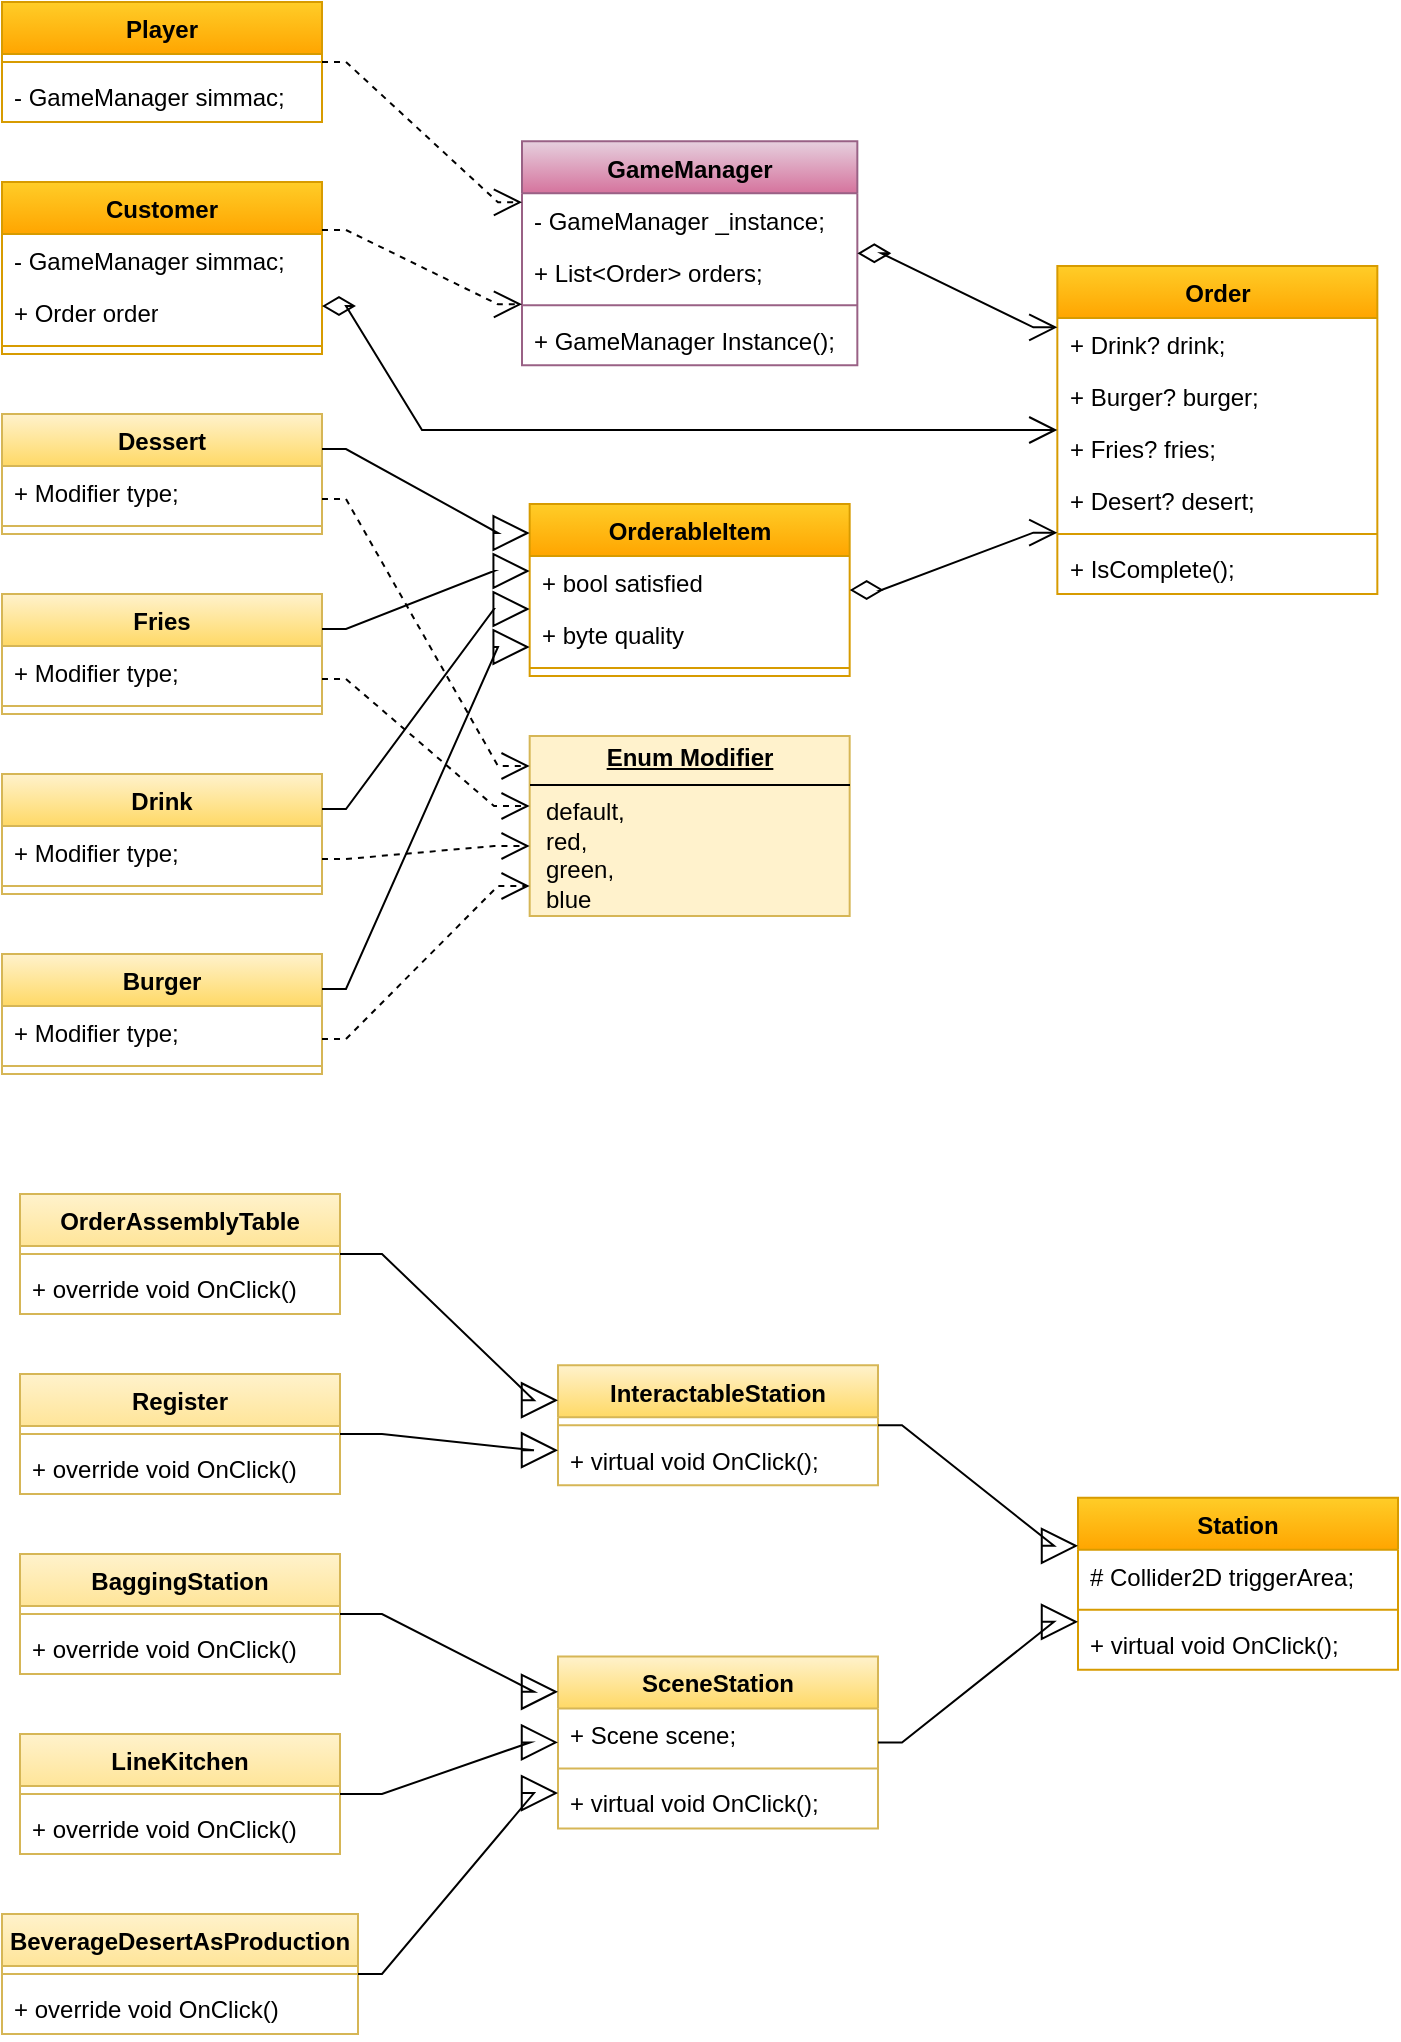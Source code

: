 <mxfile version="26.0.16" pages="2">
  <diagram id="C5RBs43oDa-KdzZeNtuy" name="Game Scene">
    <mxGraphModel dx="677" dy="1213" grid="0" gridSize="20" guides="1" tooltips="1" connect="1" arrows="1" fold="1" page="1" pageScale="1" pageWidth="1080" pageHeight="1080" background="none" math="0" shadow="0">
      <root>
        <mxCell id="WIyWlLk6GJQsqaUBKTNV-0" />
        <mxCell id="WIyWlLk6GJQsqaUBKTNV-1" parent="WIyWlLk6GJQsqaUBKTNV-0" />
        <mxCell id="aMJLBxrbG1-SDJbGeH1L-1" value="Player" style="swimlane;fontStyle=1;align=center;verticalAlign=top;childLayout=stackLayout;horizontal=1;startSize=26;horizontalStack=0;resizeParent=1;resizeParentMax=0;resizeLast=0;collapsible=1;marginBottom=0;whiteSpace=wrap;html=1;fillColor=#ffcd28;strokeColor=#d79b00;gradientColor=#ffa500;" parent="WIyWlLk6GJQsqaUBKTNV-1" vertex="1">
          <mxGeometry width="160" height="60" as="geometry">
            <mxRectangle x="300" y="190" width="69" height="26" as="alternateBounds" />
          </mxGeometry>
        </mxCell>
        <mxCell id="aMJLBxrbG1-SDJbGeH1L-3" value="" style="line;strokeWidth=1;fillColor=none;align=left;verticalAlign=middle;spacingTop=-1;spacingLeft=3;spacingRight=3;rotatable=0;labelPosition=right;points=[];portConstraint=eastwest;strokeColor=inherit;" parent="aMJLBxrbG1-SDJbGeH1L-1" vertex="1">
          <mxGeometry y="26" width="160" height="8" as="geometry" />
        </mxCell>
        <mxCell id="aMJLBxrbG1-SDJbGeH1L-4" value="- GameManager simmac;" style="text;strokeColor=none;fillColor=none;align=left;verticalAlign=top;spacingLeft=4;spacingRight=4;overflow=hidden;rotatable=0;points=[[0,0.5],[1,0.5]];portConstraint=eastwest;whiteSpace=wrap;html=1;" parent="aMJLBxrbG1-SDJbGeH1L-1" vertex="1">
          <mxGeometry y="34" width="160" height="26" as="geometry" />
        </mxCell>
        <mxCell id="aMJLBxrbG1-SDJbGeH1L-14" value="GameManager" style="swimlane;fontStyle=1;align=center;verticalAlign=top;childLayout=stackLayout;horizontal=1;startSize=26;horizontalStack=0;resizeParent=1;resizeParentMax=0;resizeLast=0;collapsible=1;marginBottom=0;whiteSpace=wrap;html=1;fillColor=#e6d0de;strokeColor=#996185;gradientColor=#d5739d;" parent="WIyWlLk6GJQsqaUBKTNV-1" vertex="1">
          <mxGeometry x="260" y="69.667" width="167.67" height="112" as="geometry" />
        </mxCell>
        <mxCell id="XLNLzphG_MzZZpPpig4K-77" value="&lt;span style=&quot;background-color: transparent; color: light-dark(rgb(0, 0, 0), rgb(255, 255, 255));&quot;&gt;- GameManager _instance;&lt;/span&gt;" style="text;strokeColor=none;fillColor=none;align=left;verticalAlign=top;spacingLeft=4;spacingRight=4;overflow=hidden;rotatable=0;points=[[0,0.5],[1,0.5]];portConstraint=eastwest;whiteSpace=wrap;html=1;" vertex="1" parent="aMJLBxrbG1-SDJbGeH1L-14">
          <mxGeometry y="26" width="167.67" height="26" as="geometry" />
        </mxCell>
        <mxCell id="aMJLBxrbG1-SDJbGeH1L-15" value="&lt;span style=&quot;background-color: transparent; color: light-dark(rgb(0, 0, 0), rgb(255, 255, 255));&quot;&gt;+ List&amp;lt;Order&amp;gt; orders;&lt;/span&gt;" style="text;strokeColor=none;fillColor=none;align=left;verticalAlign=top;spacingLeft=4;spacingRight=4;overflow=hidden;rotatable=0;points=[[0,0.5],[1,0.5]];portConstraint=eastwest;whiteSpace=wrap;html=1;" parent="aMJLBxrbG1-SDJbGeH1L-14" vertex="1">
          <mxGeometry y="52" width="167.67" height="26" as="geometry" />
        </mxCell>
        <mxCell id="aMJLBxrbG1-SDJbGeH1L-16" value="" style="line;strokeWidth=1;fillColor=none;align=left;verticalAlign=middle;spacingTop=-1;spacingLeft=3;spacingRight=3;rotatable=0;labelPosition=right;points=[];portConstraint=eastwest;strokeColor=inherit;" parent="aMJLBxrbG1-SDJbGeH1L-14" vertex="1">
          <mxGeometry y="78" width="167.67" height="8" as="geometry" />
        </mxCell>
        <mxCell id="aMJLBxrbG1-SDJbGeH1L-17" value="+ GameManager Instance();" style="text;strokeColor=none;fillColor=none;align=left;verticalAlign=top;spacingLeft=4;spacingRight=4;overflow=hidden;rotatable=0;points=[[0,0.5],[1,0.5]];portConstraint=eastwest;whiteSpace=wrap;html=1;" parent="aMJLBxrbG1-SDJbGeH1L-14" vertex="1">
          <mxGeometry y="86" width="167.67" height="26" as="geometry" />
        </mxCell>
        <mxCell id="XLNLzphG_MzZZpPpig4K-8" value="Customer" style="swimlane;fontStyle=1;align=center;verticalAlign=top;childLayout=stackLayout;horizontal=1;startSize=26;horizontalStack=0;resizeParent=1;resizeParentMax=0;resizeLast=0;collapsible=1;marginBottom=0;whiteSpace=wrap;html=1;fillColor=#ffcd28;gradientColor=#ffa500;strokeColor=#d79b00;" vertex="1" parent="WIyWlLk6GJQsqaUBKTNV-1">
          <mxGeometry y="90" width="160" height="86" as="geometry" />
        </mxCell>
        <mxCell id="XLNLzphG_MzZZpPpig4K-9" value="- GameManager simmac;" style="text;strokeColor=none;fillColor=none;align=left;verticalAlign=top;spacingLeft=4;spacingRight=4;overflow=hidden;rotatable=0;points=[[0,0.5],[1,0.5]];portConstraint=eastwest;whiteSpace=wrap;html=1;" vertex="1" parent="XLNLzphG_MzZZpPpig4K-8">
          <mxGeometry y="26" width="160" height="26" as="geometry" />
        </mxCell>
        <mxCell id="XLNLzphG_MzZZpPpig4K-15" value="+ Order order" style="text;strokeColor=none;fillColor=none;align=left;verticalAlign=top;spacingLeft=4;spacingRight=4;overflow=hidden;rotatable=0;points=[[0,0.5],[1,0.5]];portConstraint=eastwest;whiteSpace=wrap;html=1;" vertex="1" parent="XLNLzphG_MzZZpPpig4K-8">
          <mxGeometry y="52" width="160" height="26" as="geometry" />
        </mxCell>
        <mxCell id="XLNLzphG_MzZZpPpig4K-10" value="" style="line;strokeWidth=1;fillColor=none;align=left;verticalAlign=middle;spacingTop=-1;spacingLeft=3;spacingRight=3;rotatable=0;labelPosition=right;points=[];portConstraint=eastwest;strokeColor=inherit;" vertex="1" parent="XLNLzphG_MzZZpPpig4K-8">
          <mxGeometry y="78" width="160" height="8" as="geometry" />
        </mxCell>
        <mxCell id="XLNLzphG_MzZZpPpig4K-22" value="OrderableItem" style="swimlane;fontStyle=1;align=center;verticalAlign=top;childLayout=stackLayout;horizontal=1;startSize=26;horizontalStack=0;resizeParent=1;resizeParentMax=0;resizeLast=0;collapsible=1;marginBottom=0;whiteSpace=wrap;html=1;fillColor=#ffcd28;gradientColor=#ffa500;strokeColor=#d79b00;" vertex="1" parent="WIyWlLk6GJQsqaUBKTNV-1">
          <mxGeometry x="263.835" y="251" width="160" height="86" as="geometry" />
        </mxCell>
        <mxCell id="XLNLzphG_MzZZpPpig4K-23" value="+ bool satisfied" style="text;strokeColor=none;fillColor=none;align=left;verticalAlign=top;spacingLeft=4;spacingRight=4;overflow=hidden;rotatable=0;points=[[0,0.5],[1,0.5]];portConstraint=eastwest;whiteSpace=wrap;html=1;" vertex="1" parent="XLNLzphG_MzZZpPpig4K-22">
          <mxGeometry y="26" width="160" height="26" as="geometry" />
        </mxCell>
        <mxCell id="XLNLzphG_MzZZpPpig4K-26" value="+ byte quality" style="text;strokeColor=none;fillColor=none;align=left;verticalAlign=top;spacingLeft=4;spacingRight=4;overflow=hidden;rotatable=0;points=[[0,0.5],[1,0.5]];portConstraint=eastwest;whiteSpace=wrap;html=1;" vertex="1" parent="XLNLzphG_MzZZpPpig4K-22">
          <mxGeometry y="52" width="160" height="26" as="geometry" />
        </mxCell>
        <mxCell id="XLNLzphG_MzZZpPpig4K-24" value="" style="line;strokeWidth=1;fillColor=none;align=left;verticalAlign=middle;spacingTop=-1;spacingLeft=3;spacingRight=3;rotatable=0;labelPosition=right;points=[];portConstraint=eastwest;strokeColor=inherit;" vertex="1" parent="XLNLzphG_MzZZpPpig4K-22">
          <mxGeometry y="78" width="160" height="8" as="geometry" />
        </mxCell>
        <mxCell id="XLNLzphG_MzZZpPpig4K-27" value="Dessert" style="swimlane;fontStyle=1;align=center;verticalAlign=top;childLayout=stackLayout;horizontal=1;startSize=26;horizontalStack=0;resizeParent=1;resizeParentMax=0;resizeLast=0;collapsible=1;marginBottom=0;whiteSpace=wrap;html=1;fillColor=#fff2cc;strokeColor=#d6b656;gradientColor=#ffd966;" vertex="1" parent="WIyWlLk6GJQsqaUBKTNV-1">
          <mxGeometry y="206" width="160" height="60" as="geometry" />
        </mxCell>
        <mxCell id="XLNLzphG_MzZZpPpig4K-28" value="+ Modifier type;" style="text;strokeColor=none;fillColor=none;align=left;verticalAlign=top;spacingLeft=4;spacingRight=4;overflow=hidden;rotatable=0;points=[[0,0.5],[1,0.5]];portConstraint=eastwest;whiteSpace=wrap;html=1;" vertex="1" parent="XLNLzphG_MzZZpPpig4K-27">
          <mxGeometry y="26" width="160" height="26" as="geometry" />
        </mxCell>
        <mxCell id="XLNLzphG_MzZZpPpig4K-29" value="" style="line;strokeWidth=1;fillColor=none;align=left;verticalAlign=middle;spacingTop=-1;spacingLeft=3;spacingRight=3;rotatable=0;labelPosition=right;points=[];portConstraint=eastwest;strokeColor=inherit;" vertex="1" parent="XLNLzphG_MzZZpPpig4K-27">
          <mxGeometry y="52" width="160" height="8" as="geometry" />
        </mxCell>
        <mxCell id="XLNLzphG_MzZZpPpig4K-31" value="Fries" style="swimlane;fontStyle=1;align=center;verticalAlign=top;childLayout=stackLayout;horizontal=1;startSize=26;horizontalStack=0;resizeParent=1;resizeParentMax=0;resizeLast=0;collapsible=1;marginBottom=0;whiteSpace=wrap;html=1;fillColor=#fff2cc;strokeColor=#d6b656;gradientColor=#ffd966;" vertex="1" parent="WIyWlLk6GJQsqaUBKTNV-1">
          <mxGeometry y="296" width="160" height="60" as="geometry" />
        </mxCell>
        <mxCell id="XLNLzphG_MzZZpPpig4K-32" value="+ Modifier type;" style="text;strokeColor=none;fillColor=none;align=left;verticalAlign=top;spacingLeft=4;spacingRight=4;overflow=hidden;rotatable=0;points=[[0,0.5],[1,0.5]];portConstraint=eastwest;whiteSpace=wrap;html=1;" vertex="1" parent="XLNLzphG_MzZZpPpig4K-31">
          <mxGeometry y="26" width="160" height="26" as="geometry" />
        </mxCell>
        <mxCell id="XLNLzphG_MzZZpPpig4K-33" value="" style="line;strokeWidth=1;fillColor=none;align=left;verticalAlign=middle;spacingTop=-1;spacingLeft=3;spacingRight=3;rotatable=0;labelPosition=right;points=[];portConstraint=eastwest;strokeColor=inherit;" vertex="1" parent="XLNLzphG_MzZZpPpig4K-31">
          <mxGeometry y="52" width="160" height="8" as="geometry" />
        </mxCell>
        <mxCell id="XLNLzphG_MzZZpPpig4K-35" value="Drink" style="swimlane;fontStyle=1;align=center;verticalAlign=top;childLayout=stackLayout;horizontal=1;startSize=26;horizontalStack=0;resizeParent=1;resizeParentMax=0;resizeLast=0;collapsible=1;marginBottom=0;whiteSpace=wrap;html=1;fillColor=#fff2cc;strokeColor=#d6b656;gradientColor=#ffd966;" vertex="1" parent="WIyWlLk6GJQsqaUBKTNV-1">
          <mxGeometry y="386" width="160" height="60" as="geometry" />
        </mxCell>
        <mxCell id="XLNLzphG_MzZZpPpig4K-36" value="+ Modifier type;" style="text;strokeColor=none;fillColor=none;align=left;verticalAlign=top;spacingLeft=4;spacingRight=4;overflow=hidden;rotatable=0;points=[[0,0.5],[1,0.5]];portConstraint=eastwest;whiteSpace=wrap;html=1;" vertex="1" parent="XLNLzphG_MzZZpPpig4K-35">
          <mxGeometry y="26" width="160" height="26" as="geometry" />
        </mxCell>
        <mxCell id="XLNLzphG_MzZZpPpig4K-37" value="" style="line;strokeWidth=1;fillColor=none;align=left;verticalAlign=middle;spacingTop=-1;spacingLeft=3;spacingRight=3;rotatable=0;labelPosition=right;points=[];portConstraint=eastwest;strokeColor=inherit;" vertex="1" parent="XLNLzphG_MzZZpPpig4K-35">
          <mxGeometry y="52" width="160" height="8" as="geometry" />
        </mxCell>
        <mxCell id="XLNLzphG_MzZZpPpig4K-39" value="Burger" style="swimlane;fontStyle=1;align=center;verticalAlign=top;childLayout=stackLayout;horizontal=1;startSize=26;horizontalStack=0;resizeParent=1;resizeParentMax=0;resizeLast=0;collapsible=1;marginBottom=0;whiteSpace=wrap;html=1;fillColor=#fff2cc;strokeColor=#d6b656;gradientColor=#ffd966;" vertex="1" parent="WIyWlLk6GJQsqaUBKTNV-1">
          <mxGeometry y="476" width="160" height="60" as="geometry" />
        </mxCell>
        <mxCell id="XLNLzphG_MzZZpPpig4K-40" value="+ Modifier type;" style="text;strokeColor=none;fillColor=none;align=left;verticalAlign=top;spacingLeft=4;spacingRight=4;overflow=hidden;rotatable=0;points=[[0,0.5],[1,0.5]];portConstraint=eastwest;whiteSpace=wrap;html=1;" vertex="1" parent="XLNLzphG_MzZZpPpig4K-39">
          <mxGeometry y="26" width="160" height="26" as="geometry" />
        </mxCell>
        <mxCell id="XLNLzphG_MzZZpPpig4K-41" value="" style="line;strokeWidth=1;fillColor=none;align=left;verticalAlign=middle;spacingTop=-1;spacingLeft=3;spacingRight=3;rotatable=0;labelPosition=right;points=[];portConstraint=eastwest;strokeColor=inherit;" vertex="1" parent="XLNLzphG_MzZZpPpig4K-39">
          <mxGeometry y="52" width="160" height="8" as="geometry" />
        </mxCell>
        <mxCell id="XLNLzphG_MzZZpPpig4K-50" value="Order" style="swimlane;fontStyle=1;align=center;verticalAlign=top;childLayout=stackLayout;horizontal=1;startSize=26;horizontalStack=0;resizeParent=1;resizeParentMax=0;resizeLast=0;collapsible=1;marginBottom=0;whiteSpace=wrap;html=1;fillColor=#ffcd28;gradientColor=#ffa500;strokeColor=#d79b00;" vertex="1" parent="WIyWlLk6GJQsqaUBKTNV-1">
          <mxGeometry x="527.67" y="132" width="160" height="164" as="geometry" />
        </mxCell>
        <mxCell id="XLNLzphG_MzZZpPpig4K-57" value="+ Drink? drink;" style="text;strokeColor=none;fillColor=none;align=left;verticalAlign=top;spacingLeft=4;spacingRight=4;overflow=hidden;rotatable=0;points=[[0,0.5],[1,0.5]];portConstraint=eastwest;whiteSpace=wrap;html=1;" vertex="1" parent="XLNLzphG_MzZZpPpig4K-50">
          <mxGeometry y="26" width="160" height="26" as="geometry" />
        </mxCell>
        <mxCell id="XLNLzphG_MzZZpPpig4K-58" value="+ Burger? burger;" style="text;strokeColor=none;fillColor=none;align=left;verticalAlign=top;spacingLeft=4;spacingRight=4;overflow=hidden;rotatable=0;points=[[0,0.5],[1,0.5]];portConstraint=eastwest;whiteSpace=wrap;html=1;" vertex="1" parent="XLNLzphG_MzZZpPpig4K-50">
          <mxGeometry y="52" width="160" height="26" as="geometry" />
        </mxCell>
        <mxCell id="XLNLzphG_MzZZpPpig4K-59" value="+ Fries? fries;" style="text;strokeColor=none;fillColor=none;align=left;verticalAlign=top;spacingLeft=4;spacingRight=4;overflow=hidden;rotatable=0;points=[[0,0.5],[1,0.5]];portConstraint=eastwest;whiteSpace=wrap;html=1;" vertex="1" parent="XLNLzphG_MzZZpPpig4K-50">
          <mxGeometry y="78" width="160" height="26" as="geometry" />
        </mxCell>
        <mxCell id="XLNLzphG_MzZZpPpig4K-51" value="+ Desert? desert;" style="text;strokeColor=none;fillColor=none;align=left;verticalAlign=top;spacingLeft=4;spacingRight=4;overflow=hidden;rotatable=0;points=[[0,0.5],[1,0.5]];portConstraint=eastwest;whiteSpace=wrap;html=1;" vertex="1" parent="XLNLzphG_MzZZpPpig4K-50">
          <mxGeometry y="104" width="160" height="26" as="geometry" />
        </mxCell>
        <mxCell id="XLNLzphG_MzZZpPpig4K-52" value="" style="line;strokeWidth=1;fillColor=none;align=left;verticalAlign=middle;spacingTop=-1;spacingLeft=3;spacingRight=3;rotatable=0;labelPosition=right;points=[];portConstraint=eastwest;strokeColor=inherit;" vertex="1" parent="XLNLzphG_MzZZpPpig4K-50">
          <mxGeometry y="130" width="160" height="8" as="geometry" />
        </mxCell>
        <mxCell id="XLNLzphG_MzZZpPpig4K-53" value="+ IsComplete();" style="text;strokeColor=none;fillColor=none;align=left;verticalAlign=top;spacingLeft=4;spacingRight=4;overflow=hidden;rotatable=0;points=[[0,0.5],[1,0.5]];portConstraint=eastwest;whiteSpace=wrap;html=1;" vertex="1" parent="XLNLzphG_MzZZpPpig4K-50">
          <mxGeometry y="138" width="160" height="26" as="geometry" />
        </mxCell>
        <mxCell id="XLNLzphG_MzZZpPpig4K-62" value="" style="endArrow=block;endSize=16;endFill=0;html=1;rounded=0;noEdgeStyle=1;orthogonal=1;" edge="1" parent="WIyWlLk6GJQsqaUBKTNV-1" source="XLNLzphG_MzZZpPpig4K-27" target="XLNLzphG_MzZZpPpig4K-22">
          <mxGeometry width="160" relative="1" as="geometry">
            <mxPoint x="289" y="739" as="sourcePoint" />
            <mxPoint x="449" y="739" as="targetPoint" />
            <Array as="points">
              <mxPoint x="172" y="223.5" />
              <mxPoint x="248" y="265.5" />
            </Array>
          </mxGeometry>
        </mxCell>
        <mxCell id="XLNLzphG_MzZZpPpig4K-63" value="" style="endArrow=open;html=1;endSize=12;startArrow=diamondThin;startSize=14;startFill=0;edgeStyle=orthogonalEdgeStyle;align=left;verticalAlign=bottom;rounded=0;noEdgeStyle=1;orthogonal=1;" edge="1" parent="WIyWlLk6GJQsqaUBKTNV-1" source="XLNLzphG_MzZZpPpig4K-22" target="XLNLzphG_MzZZpPpig4K-50">
          <mxGeometry relative="1" as="geometry">
            <mxPoint x="410" y="715" as="sourcePoint" />
            <mxPoint x="189" y="617" as="targetPoint" />
            <Array as="points">
              <mxPoint x="439.67" y="294" />
              <mxPoint x="515.67" y="265.333" />
            </Array>
            <mxPoint as="offset" />
          </mxGeometry>
        </mxCell>
        <mxCell id="XLNLzphG_MzZZpPpig4K-66" value="" style="endArrow=block;endSize=16;endFill=0;html=1;rounded=0;noEdgeStyle=1;orthogonal=1;" edge="1" parent="WIyWlLk6GJQsqaUBKTNV-1" source="XLNLzphG_MzZZpPpig4K-35" target="XLNLzphG_MzZZpPpig4K-22">
          <mxGeometry width="160" relative="1" as="geometry">
            <mxPoint x="432" y="809" as="sourcePoint" />
            <mxPoint x="592" y="809" as="targetPoint" />
            <Array as="points">
              <mxPoint x="172" y="403.5" />
              <mxPoint x="246" y="303.5" />
            </Array>
          </mxGeometry>
        </mxCell>
        <mxCell id="XLNLzphG_MzZZpPpig4K-67" value="" style="endArrow=block;endSize=16;endFill=0;html=1;rounded=0;noEdgeStyle=1;orthogonal=1;" edge="1" parent="WIyWlLk6GJQsqaUBKTNV-1" source="XLNLzphG_MzZZpPpig4K-39" target="XLNLzphG_MzZZpPpig4K-22">
          <mxGeometry width="160" relative="1" as="geometry">
            <mxPoint x="528" y="868" as="sourcePoint" />
            <mxPoint x="688" y="868" as="targetPoint" />
            <Array as="points">
              <mxPoint x="172" y="493.5" />
              <mxPoint x="248" y="322.5" />
            </Array>
            <mxPoint as="offset" />
          </mxGeometry>
        </mxCell>
        <mxCell id="XLNLzphG_MzZZpPpig4K-68" value="" style="endArrow=block;endSize=16;endFill=0;html=1;rounded=0;noEdgeStyle=1;orthogonal=1;" edge="1" parent="WIyWlLk6GJQsqaUBKTNV-1" source="XLNLzphG_MzZZpPpig4K-31" target="XLNLzphG_MzZZpPpig4K-22">
          <mxGeometry width="160" relative="1" as="geometry">
            <mxPoint x="706" y="938" as="sourcePoint" />
            <mxPoint x="866" y="938" as="targetPoint" />
            <Array as="points">
              <mxPoint x="172" y="313.5" />
              <mxPoint x="246" y="284.5" />
            </Array>
            <mxPoint as="offset" />
          </mxGeometry>
        </mxCell>
        <mxCell id="XLNLzphG_MzZZpPpig4K-70" value="" style="endArrow=open;html=1;endSize=12;startArrow=diamondThin;startSize=14;startFill=0;edgeStyle=orthogonalEdgeStyle;align=left;verticalAlign=bottom;rounded=0;noEdgeStyle=1;orthogonal=1;" edge="1" parent="WIyWlLk6GJQsqaUBKTNV-1" source="XLNLzphG_MzZZpPpig4K-8" target="XLNLzphG_MzZZpPpig4K-50">
          <mxGeometry relative="1" as="geometry">
            <mxPoint x="483" y="765" as="sourcePoint" />
            <mxPoint x="643" y="765" as="targetPoint" />
            <Array as="points">
              <mxPoint x="172" y="152" />
              <mxPoint x="210" y="214" />
              <mxPoint x="477.67" y="214" />
              <mxPoint x="513.67" y="214" />
            </Array>
            <mxPoint as="offset" />
          </mxGeometry>
        </mxCell>
        <mxCell id="XLNLzphG_MzZZpPpig4K-80" value="" style="endArrow=open;html=1;endSize=12;startArrow=diamondThin;startSize=14;startFill=0;edgeStyle=orthogonalEdgeStyle;align=left;verticalAlign=bottom;rounded=0;noEdgeStyle=1;orthogonal=1;" edge="1" parent="WIyWlLk6GJQsqaUBKTNV-1" source="aMJLBxrbG1-SDJbGeH1L-14" target="XLNLzphG_MzZZpPpig4K-50">
          <mxGeometry relative="1" as="geometry">
            <mxPoint x="320" y="314" as="sourcePoint" />
            <mxPoint x="480" y="314" as="targetPoint" />
            <Array as="points">
              <mxPoint x="439.67" y="125.667" />
              <mxPoint x="515.67" y="162.667" />
            </Array>
          </mxGeometry>
        </mxCell>
        <mxCell id="XLNLzphG_MzZZpPpig4K-81" value="&lt;p style=&quot;margin:0px;margin-top:4px;text-align:center;text-decoration:underline;&quot;&gt;&lt;b&gt;Enum Modifier&lt;/b&gt;&lt;/p&gt;&lt;hr size=&quot;1&quot; style=&quot;border-style:solid;&quot;&gt;&lt;p style=&quot;margin:0px;margin-left:8px;&quot;&gt;default,&lt;br&gt;red,&lt;/p&gt;&lt;p style=&quot;margin:0px;margin-left:8px;&quot;&gt;green,&lt;/p&gt;&lt;p style=&quot;margin:0px;margin-left:8px;&quot;&gt;blue&lt;/p&gt;" style="verticalAlign=top;align=left;overflow=fill;html=1;whiteSpace=wrap;fillColor=#fff2cc;strokeColor=#d6b656;" vertex="1" parent="WIyWlLk6GJQsqaUBKTNV-1">
          <mxGeometry x="263.835" y="367" width="160" height="90" as="geometry" />
        </mxCell>
        <mxCell id="XLNLzphG_MzZZpPpig4K-82" value="" style="endArrow=open;endSize=12;dashed=1;html=1;rounded=0;noEdgeStyle=1;orthogonal=1;" edge="1" parent="WIyWlLk6GJQsqaUBKTNV-1" source="aMJLBxrbG1-SDJbGeH1L-1" target="aMJLBxrbG1-SDJbGeH1L-14">
          <mxGeometry width="160" relative="1" as="geometry">
            <mxPoint x="101" y="150" as="sourcePoint" />
            <mxPoint x="261" y="150" as="targetPoint" />
            <Array as="points">
              <mxPoint x="172" y="30" />
              <mxPoint x="248" y="100.167" />
            </Array>
          </mxGeometry>
        </mxCell>
        <mxCell id="XLNLzphG_MzZZpPpig4K-83" value="" style="endArrow=open;endSize=12;dashed=1;html=1;rounded=0;noEdgeStyle=1;orthogonal=1;" edge="1" parent="WIyWlLk6GJQsqaUBKTNV-1" source="XLNLzphG_MzZZpPpig4K-8" target="aMJLBxrbG1-SDJbGeH1L-14">
          <mxGeometry width="160" relative="1" as="geometry">
            <mxPoint x="227" y="547" as="sourcePoint" />
            <mxPoint x="387" y="547" as="targetPoint" />
            <Array as="points">
              <mxPoint x="172" y="114" />
              <mxPoint x="248" y="151.167" />
            </Array>
          </mxGeometry>
        </mxCell>
        <mxCell id="XLNLzphG_MzZZpPpig4K-84" value="" style="endArrow=open;endSize=12;dashed=1;html=1;rounded=0;noEdgeStyle=1;orthogonal=1;" edge="1" parent="WIyWlLk6GJQsqaUBKTNV-1" source="XLNLzphG_MzZZpPpig4K-35" target="XLNLzphG_MzZZpPpig4K-81">
          <mxGeometry width="160" relative="1" as="geometry">
            <mxPoint x="867" y="425" as="sourcePoint" />
            <mxPoint x="1027" y="425" as="targetPoint" />
            <Array as="points">
              <mxPoint x="172" y="428.5" />
              <mxPoint x="246" y="422" />
            </Array>
          </mxGeometry>
        </mxCell>
        <mxCell id="XLNLzphG_MzZZpPpig4K-85" value="" style="endArrow=open;endSize=12;dashed=1;html=1;rounded=0;noEdgeStyle=1;orthogonal=1;" edge="1" parent="WIyWlLk6GJQsqaUBKTNV-1" source="XLNLzphG_MzZZpPpig4K-39" target="XLNLzphG_MzZZpPpig4K-81">
          <mxGeometry width="160" relative="1" as="geometry">
            <mxPoint x="887" y="445" as="sourcePoint" />
            <mxPoint x="1047" y="445" as="targetPoint" />
            <Array as="points">
              <mxPoint x="172" y="518.5" />
              <mxPoint x="248" y="442" />
            </Array>
          </mxGeometry>
        </mxCell>
        <mxCell id="XLNLzphG_MzZZpPpig4K-86" value="" style="endArrow=open;endSize=12;dashed=1;html=1;rounded=0;noEdgeStyle=1;orthogonal=1;" edge="1" parent="WIyWlLk6GJQsqaUBKTNV-1" source="XLNLzphG_MzZZpPpig4K-31" target="XLNLzphG_MzZZpPpig4K-81">
          <mxGeometry width="160" relative="1" as="geometry">
            <mxPoint x="907" y="465" as="sourcePoint" />
            <mxPoint x="1067" y="465" as="targetPoint" />
            <Array as="points">
              <mxPoint x="172" y="338.5" />
              <mxPoint x="246" y="402" />
            </Array>
          </mxGeometry>
        </mxCell>
        <mxCell id="XLNLzphG_MzZZpPpig4K-87" value="" style="endArrow=open;endSize=12;dashed=1;html=1;rounded=0;noEdgeStyle=1;orthogonal=1;" edge="1" parent="WIyWlLk6GJQsqaUBKTNV-1" source="XLNLzphG_MzZZpPpig4K-27" target="XLNLzphG_MzZZpPpig4K-81">
          <mxGeometry width="160" relative="1" as="geometry">
            <mxPoint x="725" y="376" as="sourcePoint" />
            <mxPoint x="1087" y="485" as="targetPoint" />
            <Array as="points">
              <mxPoint x="172" y="248.5" />
              <mxPoint x="248" y="382" />
            </Array>
          </mxGeometry>
        </mxCell>
        <mxCell id="XLNLzphG_MzZZpPpig4K-88" value="Station" style="swimlane;fontStyle=1;align=center;verticalAlign=top;childLayout=stackLayout;horizontal=1;startSize=26;horizontalStack=0;resizeParent=1;resizeParentMax=0;resizeLast=0;collapsible=1;marginBottom=0;whiteSpace=wrap;html=1;fillColor=#ffcd28;gradientColor=#ffa500;strokeColor=#d79b00;" vertex="1" parent="WIyWlLk6GJQsqaUBKTNV-1">
          <mxGeometry x="538" y="747.916" width="160" height="86" as="geometry" />
        </mxCell>
        <mxCell id="XLNLzphG_MzZZpPpig4K-89" value="# Collider2D triggerArea;" style="text;strokeColor=none;fillColor=none;align=left;verticalAlign=top;spacingLeft=4;spacingRight=4;overflow=hidden;rotatable=0;points=[[0,0.5],[1,0.5]];portConstraint=eastwest;whiteSpace=wrap;html=1;" vertex="1" parent="XLNLzphG_MzZZpPpig4K-88">
          <mxGeometry y="26" width="160" height="26" as="geometry" />
        </mxCell>
        <mxCell id="XLNLzphG_MzZZpPpig4K-90" value="" style="line;strokeWidth=1;fillColor=none;align=left;verticalAlign=middle;spacingTop=-1;spacingLeft=3;spacingRight=3;rotatable=0;labelPosition=right;points=[];portConstraint=eastwest;strokeColor=inherit;" vertex="1" parent="XLNLzphG_MzZZpPpig4K-88">
          <mxGeometry y="52" width="160" height="8" as="geometry" />
        </mxCell>
        <mxCell id="XLNLzphG_MzZZpPpig4K-91" value="+ virtual void OnClick();" style="text;strokeColor=none;fillColor=none;align=left;verticalAlign=top;spacingLeft=4;spacingRight=4;overflow=hidden;rotatable=0;points=[[0,0.5],[1,0.5]];portConstraint=eastwest;whiteSpace=wrap;html=1;" vertex="1" parent="XLNLzphG_MzZZpPpig4K-88">
          <mxGeometry y="60" width="160" height="26" as="geometry" />
        </mxCell>
        <mxCell id="XLNLzphG_MzZZpPpig4K-92" value="SceneStation" style="swimlane;fontStyle=1;align=center;verticalAlign=top;childLayout=stackLayout;horizontal=1;startSize=26;horizontalStack=0;resizeParent=1;resizeParentMax=0;resizeLast=0;collapsible=1;marginBottom=0;whiteSpace=wrap;html=1;fillColor=#fff2cc;gradientColor=#ffd966;strokeColor=#d6b656;" vertex="1" parent="WIyWlLk6GJQsqaUBKTNV-1">
          <mxGeometry x="278" y="827.214" width="160" height="86" as="geometry" />
        </mxCell>
        <mxCell id="XLNLzphG_MzZZpPpig4K-93" value="+ Scene scene;" style="text;strokeColor=none;fillColor=none;align=left;verticalAlign=top;spacingLeft=4;spacingRight=4;overflow=hidden;rotatable=0;points=[[0,0.5],[1,0.5]];portConstraint=eastwest;whiteSpace=wrap;html=1;" vertex="1" parent="XLNLzphG_MzZZpPpig4K-92">
          <mxGeometry y="26" width="160" height="26" as="geometry" />
        </mxCell>
        <mxCell id="XLNLzphG_MzZZpPpig4K-94" value="" style="line;strokeWidth=1;fillColor=none;align=left;verticalAlign=middle;spacingTop=-1;spacingLeft=3;spacingRight=3;rotatable=0;labelPosition=right;points=[];portConstraint=eastwest;strokeColor=inherit;" vertex="1" parent="XLNLzphG_MzZZpPpig4K-92">
          <mxGeometry y="52" width="160" height="8" as="geometry" />
        </mxCell>
        <mxCell id="XLNLzphG_MzZZpPpig4K-95" value="+ virtual void OnClick();" style="text;strokeColor=none;fillColor=none;align=left;verticalAlign=top;spacingLeft=4;spacingRight=4;overflow=hidden;rotatable=0;points=[[0,0.5],[1,0.5]];portConstraint=eastwest;whiteSpace=wrap;html=1;" vertex="1" parent="XLNLzphG_MzZZpPpig4K-92">
          <mxGeometry y="60" width="160" height="26" as="geometry" />
        </mxCell>
        <mxCell id="XLNLzphG_MzZZpPpig4K-97" value="InteractableStation" style="swimlane;fontStyle=1;align=center;verticalAlign=top;childLayout=stackLayout;horizontal=1;startSize=26;horizontalStack=0;resizeParent=1;resizeParentMax=0;resizeLast=0;collapsible=1;marginBottom=0;whiteSpace=wrap;html=1;fillColor=#fff2cc;gradientColor=#ffd966;strokeColor=#d6b656;" vertex="1" parent="WIyWlLk6GJQsqaUBKTNV-1">
          <mxGeometry x="278" y="681.618" width="160" height="60" as="geometry" />
        </mxCell>
        <mxCell id="XLNLzphG_MzZZpPpig4K-99" value="" style="line;strokeWidth=1;fillColor=none;align=left;verticalAlign=middle;spacingTop=-1;spacingLeft=3;spacingRight=3;rotatable=0;labelPosition=right;points=[];portConstraint=eastwest;strokeColor=inherit;" vertex="1" parent="XLNLzphG_MzZZpPpig4K-97">
          <mxGeometry y="26" width="160" height="8" as="geometry" />
        </mxCell>
        <mxCell id="XLNLzphG_MzZZpPpig4K-100" value="+ virtual void OnClick();" style="text;strokeColor=none;fillColor=none;align=left;verticalAlign=top;spacingLeft=4;spacingRight=4;overflow=hidden;rotatable=0;points=[[0,0.5],[1,0.5]];portConstraint=eastwest;whiteSpace=wrap;html=1;" vertex="1" parent="XLNLzphG_MzZZpPpig4K-97">
          <mxGeometry y="34" width="160" height="26" as="geometry" />
        </mxCell>
        <mxCell id="XLNLzphG_MzZZpPpig4K-101" value="" style="endArrow=block;endSize=16;endFill=0;html=1;rounded=0;noEdgeStyle=1;orthogonal=1;" edge="1" parent="WIyWlLk6GJQsqaUBKTNV-1" source="XLNLzphG_MzZZpPpig4K-92" target="XLNLzphG_MzZZpPpig4K-88">
          <mxGeometry width="160" relative="1" as="geometry">
            <mxPoint x="184" y="815" as="sourcePoint" />
            <mxPoint x="341" y="817" as="targetPoint" />
            <Array as="points">
              <mxPoint x="450" y="870.214" />
              <mxPoint x="526" y="809.916" />
            </Array>
          </mxGeometry>
        </mxCell>
        <mxCell id="XLNLzphG_MzZZpPpig4K-102" value="" style="endArrow=block;endSize=16;endFill=0;html=1;rounded=0;noEdgeStyle=1;orthogonal=1;" edge="1" parent="WIyWlLk6GJQsqaUBKTNV-1" source="XLNLzphG_MzZZpPpig4K-97" target="XLNLzphG_MzZZpPpig4K-88">
          <mxGeometry width="160" relative="1" as="geometry">
            <mxPoint x="209" y="821" as="sourcePoint" />
            <mxPoint x="369" y="821" as="targetPoint" />
            <Array as="points">
              <mxPoint x="450" y="711.618" />
              <mxPoint x="526" y="771.916" />
            </Array>
          </mxGeometry>
        </mxCell>
        <mxCell id="XLNLzphG_MzZZpPpig4K-107" value="OrderAssemblyTable" style="swimlane;fontStyle=1;align=center;verticalAlign=top;childLayout=stackLayout;horizontal=1;startSize=26;horizontalStack=0;resizeParent=1;resizeParentMax=0;resizeLast=0;collapsible=1;marginBottom=0;whiteSpace=wrap;html=1;fillColor=#fff2cc;gradientColor=#FFE599;strokeColor=#d6b656;" vertex="1" parent="WIyWlLk6GJQsqaUBKTNV-1">
          <mxGeometry x="9" y="596" width="160" height="60" as="geometry" />
        </mxCell>
        <mxCell id="XLNLzphG_MzZZpPpig4K-109" value="" style="line;strokeWidth=1;fillColor=none;align=left;verticalAlign=middle;spacingTop=-1;spacingLeft=3;spacingRight=3;rotatable=0;labelPosition=right;points=[];portConstraint=eastwest;strokeColor=inherit;" vertex="1" parent="XLNLzphG_MzZZpPpig4K-107">
          <mxGeometry y="26" width="160" height="8" as="geometry" />
        </mxCell>
        <mxCell id="XLNLzphG_MzZZpPpig4K-110" value="+ override void OnClick()" style="text;strokeColor=none;fillColor=none;align=left;verticalAlign=top;spacingLeft=4;spacingRight=4;overflow=hidden;rotatable=0;points=[[0,0.5],[1,0.5]];portConstraint=eastwest;whiteSpace=wrap;html=1;" vertex="1" parent="XLNLzphG_MzZZpPpig4K-107">
          <mxGeometry y="34" width="160" height="26" as="geometry" />
        </mxCell>
        <mxCell id="XLNLzphG_MzZZpPpig4K-115" value="Register" style="swimlane;fontStyle=1;align=center;verticalAlign=top;childLayout=stackLayout;horizontal=1;startSize=26;horizontalStack=0;resizeParent=1;resizeParentMax=0;resizeLast=0;collapsible=1;marginBottom=0;whiteSpace=wrap;html=1;fillColor=#fff2cc;gradientColor=#FFE599;strokeColor=#d6b656;" vertex="1" parent="WIyWlLk6GJQsqaUBKTNV-1">
          <mxGeometry x="9" y="686" width="160" height="60" as="geometry" />
        </mxCell>
        <mxCell id="XLNLzphG_MzZZpPpig4K-116" value="" style="line;strokeWidth=1;fillColor=none;align=left;verticalAlign=middle;spacingTop=-1;spacingLeft=3;spacingRight=3;rotatable=0;labelPosition=right;points=[];portConstraint=eastwest;strokeColor=inherit;" vertex="1" parent="XLNLzphG_MzZZpPpig4K-115">
          <mxGeometry y="26" width="160" height="8" as="geometry" />
        </mxCell>
        <mxCell id="XLNLzphG_MzZZpPpig4K-117" value="+ override void OnClick()" style="text;strokeColor=none;fillColor=none;align=left;verticalAlign=top;spacingLeft=4;spacingRight=4;overflow=hidden;rotatable=0;points=[[0,0.5],[1,0.5]];portConstraint=eastwest;whiteSpace=wrap;html=1;" vertex="1" parent="XLNLzphG_MzZZpPpig4K-115">
          <mxGeometry y="34" width="160" height="26" as="geometry" />
        </mxCell>
        <mxCell id="XLNLzphG_MzZZpPpig4K-118" value="" style="endArrow=block;endSize=16;endFill=0;html=1;rounded=0;noEdgeStyle=1;orthogonal=1;" edge="1" parent="WIyWlLk6GJQsqaUBKTNV-1" source="XLNLzphG_MzZZpPpig4K-115" target="XLNLzphG_MzZZpPpig4K-97">
          <mxGeometry width="160" relative="1" as="geometry">
            <mxPoint x="417" y="1191" as="sourcePoint" />
            <mxPoint x="577" y="1191" as="targetPoint" />
            <Array as="points">
              <mxPoint x="190" y="716" />
              <mxPoint x="266" y="724.118" />
            </Array>
          </mxGeometry>
        </mxCell>
        <mxCell id="XLNLzphG_MzZZpPpig4K-119" value="" style="endArrow=block;endSize=16;endFill=0;html=1;rounded=0;noEdgeStyle=1;orthogonal=1;" edge="1" parent="WIyWlLk6GJQsqaUBKTNV-1" source="XLNLzphG_MzZZpPpig4K-107" target="XLNLzphG_MzZZpPpig4K-97">
          <mxGeometry width="160" relative="1" as="geometry">
            <mxPoint x="446" y="1183" as="sourcePoint" />
            <mxPoint x="606" y="1183" as="targetPoint" />
            <Array as="points">
              <mxPoint x="190" y="626" />
              <mxPoint x="266" y="699.118" />
            </Array>
          </mxGeometry>
        </mxCell>
        <mxCell id="XLNLzphG_MzZZpPpig4K-120" value="BaggingStation" style="swimlane;fontStyle=1;align=center;verticalAlign=top;childLayout=stackLayout;horizontal=1;startSize=26;horizontalStack=0;resizeParent=1;resizeParentMax=0;resizeLast=0;collapsible=1;marginBottom=0;whiteSpace=wrap;html=1;fillColor=#fff2cc;gradientColor=#FFE599;strokeColor=#d6b656;" vertex="1" parent="WIyWlLk6GJQsqaUBKTNV-1">
          <mxGeometry x="9" y="776" width="160" height="60" as="geometry" />
        </mxCell>
        <mxCell id="XLNLzphG_MzZZpPpig4K-121" value="" style="line;strokeWidth=1;fillColor=none;align=left;verticalAlign=middle;spacingTop=-1;spacingLeft=3;spacingRight=3;rotatable=0;labelPosition=right;points=[];portConstraint=eastwest;strokeColor=inherit;" vertex="1" parent="XLNLzphG_MzZZpPpig4K-120">
          <mxGeometry y="26" width="160" height="8" as="geometry" />
        </mxCell>
        <mxCell id="XLNLzphG_MzZZpPpig4K-122" value="+ override void OnClick()" style="text;strokeColor=none;fillColor=none;align=left;verticalAlign=top;spacingLeft=4;spacingRight=4;overflow=hidden;rotatable=0;points=[[0,0.5],[1,0.5]];portConstraint=eastwest;whiteSpace=wrap;html=1;" vertex="1" parent="XLNLzphG_MzZZpPpig4K-120">
          <mxGeometry y="34" width="160" height="26" as="geometry" />
        </mxCell>
        <mxCell id="XLNLzphG_MzZZpPpig4K-123" value="" style="endArrow=block;endSize=16;endFill=0;html=1;rounded=0;noEdgeStyle=1;orthogonal=1;" edge="1" parent="WIyWlLk6GJQsqaUBKTNV-1" source="XLNLzphG_MzZZpPpig4K-120" target="XLNLzphG_MzZZpPpig4K-92">
          <mxGeometry width="160" relative="1" as="geometry">
            <mxPoint x="701" y="793" as="sourcePoint" />
            <mxPoint x="861" y="793" as="targetPoint" />
            <Array as="points">
              <mxPoint x="190" y="806" />
              <mxPoint x="266" y="844.88" />
            </Array>
          </mxGeometry>
        </mxCell>
        <mxCell id="XLNLzphG_MzZZpPpig4K-124" value="LineKitchen" style="swimlane;fontStyle=1;align=center;verticalAlign=top;childLayout=stackLayout;horizontal=1;startSize=26;horizontalStack=0;resizeParent=1;resizeParentMax=0;resizeLast=0;collapsible=1;marginBottom=0;whiteSpace=wrap;html=1;fillColor=#fff2cc;gradientColor=#FFE599;strokeColor=#d6b656;" vertex="1" parent="WIyWlLk6GJQsqaUBKTNV-1">
          <mxGeometry x="9" y="866" width="160" height="60" as="geometry" />
        </mxCell>
        <mxCell id="XLNLzphG_MzZZpPpig4K-125" value="" style="line;strokeWidth=1;fillColor=none;align=left;verticalAlign=middle;spacingTop=-1;spacingLeft=3;spacingRight=3;rotatable=0;labelPosition=right;points=[];portConstraint=eastwest;strokeColor=inherit;" vertex="1" parent="XLNLzphG_MzZZpPpig4K-124">
          <mxGeometry y="26" width="160" height="8" as="geometry" />
        </mxCell>
        <mxCell id="XLNLzphG_MzZZpPpig4K-126" value="+ override void OnClick()" style="text;strokeColor=none;fillColor=none;align=left;verticalAlign=top;spacingLeft=4;spacingRight=4;overflow=hidden;rotatable=0;points=[[0,0.5],[1,0.5]];portConstraint=eastwest;whiteSpace=wrap;html=1;" vertex="1" parent="XLNLzphG_MzZZpPpig4K-124">
          <mxGeometry y="34" width="160" height="26" as="geometry" />
        </mxCell>
        <mxCell id="XLNLzphG_MzZZpPpig4K-127" value="" style="endArrow=block;endSize=16;endFill=0;html=1;rounded=0;noEdgeStyle=1;orthogonal=1;" edge="1" parent="WIyWlLk6GJQsqaUBKTNV-1" source="XLNLzphG_MzZZpPpig4K-124" target="XLNLzphG_MzZZpPpig4K-92">
          <mxGeometry width="160" relative="1" as="geometry">
            <mxPoint x="728" y="873" as="sourcePoint" />
            <mxPoint x="888" y="873" as="targetPoint" />
            <Array as="points">
              <mxPoint x="190" y="896" />
              <mxPoint x="264" y="870.214" />
            </Array>
          </mxGeometry>
        </mxCell>
        <mxCell id="XLNLzphG_MzZZpPpig4K-128" value="BeverageDesertAsProduction" style="swimlane;fontStyle=1;align=center;verticalAlign=top;childLayout=stackLayout;horizontal=1;startSize=26;horizontalStack=0;resizeParent=1;resizeParentMax=0;resizeLast=0;collapsible=1;marginBottom=0;whiteSpace=wrap;html=1;fillColor=#fff2cc;gradientColor=#FFE599;strokeColor=#d6b656;" vertex="1" parent="WIyWlLk6GJQsqaUBKTNV-1">
          <mxGeometry y="956" width="178" height="60" as="geometry" />
        </mxCell>
        <mxCell id="XLNLzphG_MzZZpPpig4K-129" value="" style="line;strokeWidth=1;fillColor=none;align=left;verticalAlign=middle;spacingTop=-1;spacingLeft=3;spacingRight=3;rotatable=0;labelPosition=right;points=[];portConstraint=eastwest;strokeColor=inherit;" vertex="1" parent="XLNLzphG_MzZZpPpig4K-128">
          <mxGeometry y="26" width="178" height="8" as="geometry" />
        </mxCell>
        <mxCell id="XLNLzphG_MzZZpPpig4K-130" value="+ override void OnClick()" style="text;strokeColor=none;fillColor=none;align=left;verticalAlign=top;spacingLeft=4;spacingRight=4;overflow=hidden;rotatable=0;points=[[0,0.5],[1,0.5]];portConstraint=eastwest;whiteSpace=wrap;html=1;" vertex="1" parent="XLNLzphG_MzZZpPpig4K-128">
          <mxGeometry y="34" width="178" height="26" as="geometry" />
        </mxCell>
        <mxCell id="XLNLzphG_MzZZpPpig4K-131" value="" style="endArrow=block;endSize=16;endFill=0;html=1;rounded=0;noEdgeStyle=1;orthogonal=1;" edge="1" parent="WIyWlLk6GJQsqaUBKTNV-1" source="XLNLzphG_MzZZpPpig4K-128" target="XLNLzphG_MzZZpPpig4K-92">
          <mxGeometry width="160" relative="1" as="geometry">
            <mxPoint x="770" y="658" as="sourcePoint" />
            <mxPoint x="930" y="658" as="targetPoint" />
            <Array as="points">
              <mxPoint x="190" y="986" />
              <mxPoint x="266" y="895.547" />
            </Array>
          </mxGeometry>
        </mxCell>
      </root>
    </mxGraphModel>
  </diagram>
  <diagram id="EVlj9PusBau9IUclgM9Y" name="Legend / Key">
    <mxGraphModel dx="677" dy="1213" grid="0" gridSize="10" guides="1" tooltips="1" connect="1" arrows="1" fold="1" page="1" pageScale="1" pageWidth="1080" pageHeight="350" math="0" shadow="1">
      <root>
        <mxCell id="0" />
        <mxCell id="1" parent="0" />
        <mxCell id="6uq5daLVDbBQFr68Als4-1" value="base class" style="swimlane;fontStyle=1;align=center;verticalAlign=top;childLayout=stackLayout;horizontal=1;startSize=26;horizontalStack=0;resizeParent=1;resizeParentMax=0;resizeLast=0;collapsible=1;marginBottom=0;whiteSpace=wrap;html=1;fillColor=#ffcd28;gradientColor=#ffa500;strokeColor=#d79b00;" vertex="1" parent="1">
          <mxGeometry x="520" width="160" height="86" as="geometry" />
        </mxCell>
        <mxCell id="6uq5daLVDbBQFr68Als4-2" value="+ - # Type field;" style="text;strokeColor=none;fillColor=none;align=left;verticalAlign=top;spacingLeft=4;spacingRight=4;overflow=hidden;rotatable=0;points=[[0,0.5],[1,0.5]];portConstraint=eastwest;whiteSpace=wrap;html=1;" vertex="1" parent="6uq5daLVDbBQFr68Als4-1">
          <mxGeometry y="26" width="160" height="26" as="geometry" />
        </mxCell>
        <mxCell id="6uq5daLVDbBQFr68Als4-3" value="" style="line;strokeWidth=1;fillColor=none;align=left;verticalAlign=middle;spacingTop=-1;spacingLeft=3;spacingRight=3;rotatable=0;labelPosition=right;points=[];portConstraint=eastwest;strokeColor=inherit;" vertex="1" parent="6uq5daLVDbBQFr68Als4-1">
          <mxGeometry y="52" width="160" height="8" as="geometry" />
        </mxCell>
        <mxCell id="6uq5daLVDbBQFr68Als4-4" value="+ - # Type Method();" style="text;strokeColor=none;fillColor=none;align=left;verticalAlign=top;spacingLeft=4;spacingRight=4;overflow=hidden;rotatable=0;points=[[0,0.5],[1,0.5]];portConstraint=eastwest;whiteSpace=wrap;html=1;" vertex="1" parent="6uq5daLVDbBQFr68Als4-1">
          <mxGeometry y="60" width="160" height="26" as="geometry" />
        </mxCell>
        <mxCell id="6uq5daLVDbBQFr68Als4-5" value="subclass" style="swimlane;fontStyle=1;align=center;verticalAlign=top;childLayout=stackLayout;horizontal=1;startSize=26;horizontalStack=0;resizeParent=1;resizeParentMax=0;resizeLast=0;collapsible=1;marginBottom=0;whiteSpace=wrap;html=1;fillColor=#fff2cc;gradientColor=#ffd966;strokeColor=#d6b656;" vertex="1" parent="1">
          <mxGeometry x="260" width="160" height="86" as="geometry" />
        </mxCell>
        <mxCell id="6uq5daLVDbBQFr68Als4-20" value="+ - # Type field;" style="text;strokeColor=none;fillColor=none;align=left;verticalAlign=top;spacingLeft=4;spacingRight=4;overflow=hidden;rotatable=0;points=[[0,0.5],[1,0.5]];portConstraint=eastwest;whiteSpace=wrap;html=1;" vertex="1" parent="6uq5daLVDbBQFr68Als4-5">
          <mxGeometry y="26" width="160" height="26" as="geometry" />
        </mxCell>
        <mxCell id="6uq5daLVDbBQFr68Als4-6" value="" style="line;strokeWidth=1;fillColor=none;align=left;verticalAlign=middle;spacingTop=-1;spacingLeft=3;spacingRight=3;rotatable=0;labelPosition=right;points=[];portConstraint=eastwest;strokeColor=inherit;" vertex="1" parent="6uq5daLVDbBQFr68Als4-5">
          <mxGeometry y="52" width="160" height="8" as="geometry" />
        </mxCell>
        <mxCell id="6uq5daLVDbBQFr68Als4-7" value="+ - # Type Method();" style="text;strokeColor=none;fillColor=none;align=left;verticalAlign=top;spacingLeft=4;spacingRight=4;overflow=hidden;rotatable=0;points=[[0,0.5],[1,0.5]];portConstraint=eastwest;whiteSpace=wrap;html=1;" vertex="1" parent="6uq5daLVDbBQFr68Als4-5">
          <mxGeometry y="60" width="160" height="26" as="geometry" />
        </mxCell>
        <mxCell id="6uq5daLVDbBQFr68Als4-8" value="" style="endArrow=block;endSize=16;endFill=0;html=1;rounded=0;noEdgeStyle=1;orthogonal=1;" edge="1" parent="1" source="6uq5daLVDbBQFr68Als4-5" target="6uq5daLVDbBQFr68Als4-1">
          <mxGeometry width="160" relative="1" as="geometry">
            <mxPoint x="209" y="821" as="sourcePoint" />
            <mxPoint x="369" y="821" as="targetPoint" />
            <Array as="points">
              <mxPoint x="432" y="43" />
              <mxPoint x="508" y="43" />
            </Array>
          </mxGeometry>
        </mxCell>
        <mxCell id="6uq5daLVDbBQFr68Als4-9" value="nth order subclass" style="swimlane;fontStyle=1;align=center;verticalAlign=top;childLayout=stackLayout;horizontal=1;startSize=26;horizontalStack=0;resizeParent=1;resizeParentMax=0;resizeLast=0;collapsible=1;marginBottom=0;whiteSpace=wrap;html=1;fillColor=#fff2cc;gradientColor=#FFE599;strokeColor=#d6b656;" vertex="1" parent="1">
          <mxGeometry width="160" height="86" as="geometry" />
        </mxCell>
        <mxCell id="6uq5daLVDbBQFr68Als4-18" value="+ - # Type field;" style="text;strokeColor=none;fillColor=none;align=left;verticalAlign=top;spacingLeft=4;spacingRight=4;overflow=hidden;rotatable=0;points=[[0,0.5],[1,0.5]];portConstraint=eastwest;whiteSpace=wrap;html=1;" vertex="1" parent="6uq5daLVDbBQFr68Als4-9">
          <mxGeometry y="26" width="160" height="26" as="geometry" />
        </mxCell>
        <mxCell id="6uq5daLVDbBQFr68Als4-19" value="" style="line;strokeWidth=1;fillColor=none;align=left;verticalAlign=middle;spacingTop=-1;spacingLeft=3;spacingRight=3;rotatable=0;labelPosition=right;points=[];portConstraint=eastwest;strokeColor=inherit;" vertex="1" parent="6uq5daLVDbBQFr68Als4-9">
          <mxGeometry y="52" width="160" height="8" as="geometry" />
        </mxCell>
        <mxCell id="6uq5daLVDbBQFr68Als4-11" value="+ - # Type Method();" style="text;strokeColor=none;fillColor=none;align=left;verticalAlign=top;spacingLeft=4;spacingRight=4;overflow=hidden;rotatable=0;points=[[0,0.5],[1,0.5]];portConstraint=eastwest;whiteSpace=wrap;html=1;" vertex="1" parent="6uq5daLVDbBQFr68Als4-9">
          <mxGeometry y="60" width="160" height="26" as="geometry" />
        </mxCell>
        <mxCell id="6uq5daLVDbBQFr68Als4-12" value="" style="endArrow=block;endSize=16;endFill=0;html=1;rounded=0;noEdgeStyle=1;orthogonal=1;" edge="1" parent="1" source="6uq5daLVDbBQFr68Als4-9" target="6uq5daLVDbBQFr68Als4-5">
          <mxGeometry width="160" relative="1" as="geometry">
            <mxPoint x="446" y="1183" as="sourcePoint" />
            <mxPoint x="606" y="1183" as="targetPoint" />
            <Array as="points">
              <mxPoint x="172" y="43" />
              <mxPoint x="248" y="43" />
            </Array>
          </mxGeometry>
        </mxCell>
        <mxCell id="_bHNAW5VEA1O6Alri2FJ-1" value="singleton" style="swimlane;fontStyle=1;align=center;verticalAlign=top;childLayout=stackLayout;horizontal=1;startSize=26;horizontalStack=0;resizeParent=1;resizeParentMax=0;resizeLast=0;collapsible=1;marginBottom=0;whiteSpace=wrap;html=1;fillColor=#e6d0de;strokeColor=#996185;gradientColor=#d5739d;" vertex="1" parent="1">
          <mxGeometry x="-1.421e-14" y="261" width="167.67" height="86" as="geometry" />
        </mxCell>
        <mxCell id="_bHNAW5VEA1O6Alri2FJ-2" value="&lt;span style=&quot;background-color: transparent; color: light-dark(rgb(0, 0, 0), rgb(255, 255, 255));&quot;&gt;- Singleton _instance;&lt;/span&gt;" style="text;strokeColor=none;fillColor=none;align=left;verticalAlign=top;spacingLeft=4;spacingRight=4;overflow=hidden;rotatable=0;points=[[0,0.5],[1,0.5]];portConstraint=eastwest;whiteSpace=wrap;html=1;" vertex="1" parent="_bHNAW5VEA1O6Alri2FJ-1">
          <mxGeometry y="26" width="167.67" height="26" as="geometry" />
        </mxCell>
        <mxCell id="_bHNAW5VEA1O6Alri2FJ-4" value="" style="line;strokeWidth=1;fillColor=none;align=left;verticalAlign=middle;spacingTop=-1;spacingLeft=3;spacingRight=3;rotatable=0;labelPosition=right;points=[];portConstraint=eastwest;strokeColor=inherit;" vertex="1" parent="_bHNAW5VEA1O6Alri2FJ-1">
          <mxGeometry y="52" width="167.67" height="8" as="geometry" />
        </mxCell>
        <mxCell id="_bHNAW5VEA1O6Alri2FJ-5" value="+ Singleton Instance();" style="text;strokeColor=none;fillColor=none;align=left;verticalAlign=top;spacingLeft=4;spacingRight=4;overflow=hidden;rotatable=0;points=[[0,0.5],[1,0.5]];portConstraint=eastwest;whiteSpace=wrap;html=1;" vertex="1" parent="_bHNAW5VEA1O6Alri2FJ-1">
          <mxGeometry y="60" width="167.67" height="26" as="geometry" />
        </mxCell>
      </root>
    </mxGraphModel>
  </diagram>
</mxfile>
